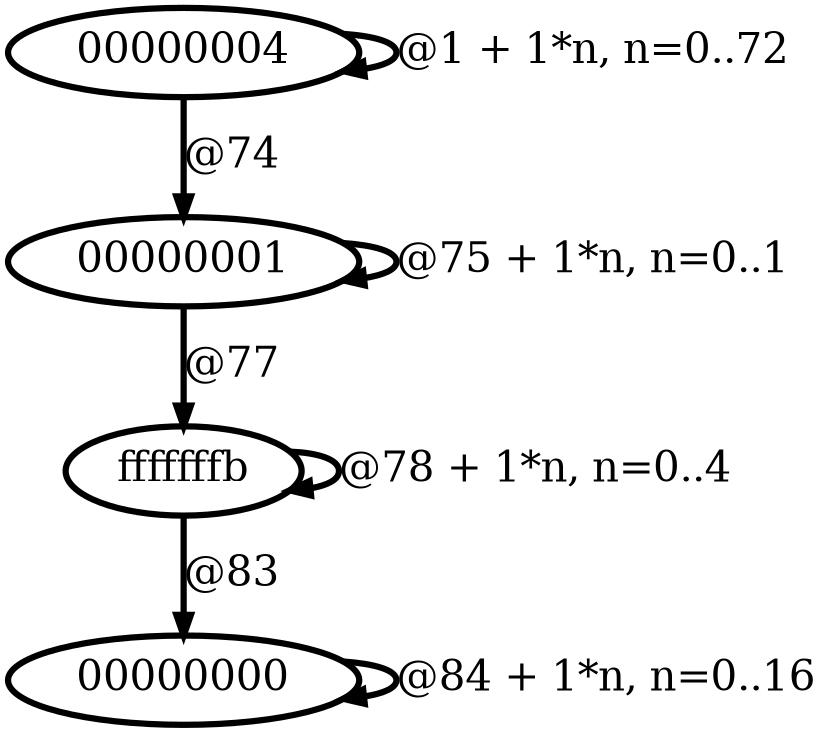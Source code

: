 digraph G {
        node [style=rounded, penwidth=3, fontsize=20, shape=oval];
        "00000004" -> "00000004" [label="@1 + 1*n, n=0..72", color=black,arrowsize=1,style=bold,penwidth=3,fontsize=20];
"00000004" -> "00000001" [label="@74", color=black,arrowsize=1,style=bold,penwidth=3,fontsize=20];
"00000001" -> "00000001" [label="@75 + 1*n, n=0..1", color=black,arrowsize=1,style=bold,penwidth=3,fontsize=20];
"00000001" -> "fffffffb" [label="@77", color=black,arrowsize=1,style=bold,penwidth=3,fontsize=20];
"fffffffb" -> "fffffffb" [label="@78 + 1*n, n=0..4", color=black,arrowsize=1,style=bold,penwidth=3,fontsize=20];
"fffffffb" -> "00000000" [label="@83", color=black,arrowsize=1,style=bold,penwidth=3,fontsize=20];
"00000000" -> "00000000" [label="@84 + 1*n, n=0..16", color=black,arrowsize=1,style=bold,penwidth=3,fontsize=20];
}
